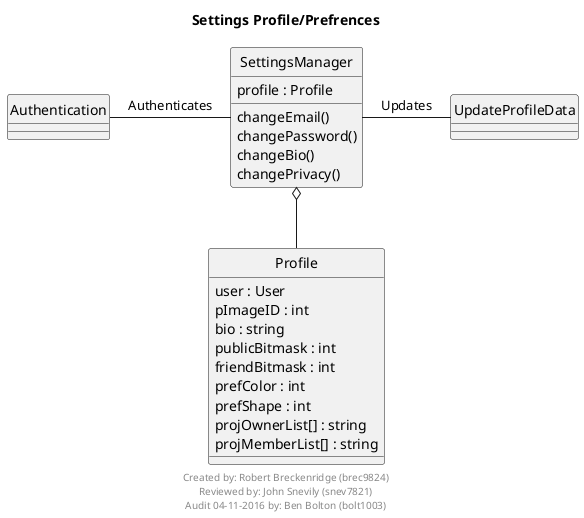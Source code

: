 @startuml
scale max 700 width
'Updated: March 28, 2016
title Settings Profile/Prefrences

footer
Created by: Robert Breckenridge (brec9824)
Reviewed by: John Snevily (snev7821) 
Audit 04-11-2016 by: Ben Bolton (bolt1003)
endfooter

hide circles

class SettingsManager {
profile : Profile
changeEmail()
changePassword()
changeBio()
changePrivacy()
}
class UpdateProfileData {
}
class Authentication {
}
class Profile {
user : User
pImageID : int
bio : string
publicBitmask : int
friendBitmask : int
prefColor : int
prefShape : int
projOwnerList[] : string
projMemberList[] : string
}
SettingsManager o-down- Profile
SettingsManager -right- UpdateProfileData : "Updates"
Authentication -right- SettingsManager : "Authenticates"
@enduml
